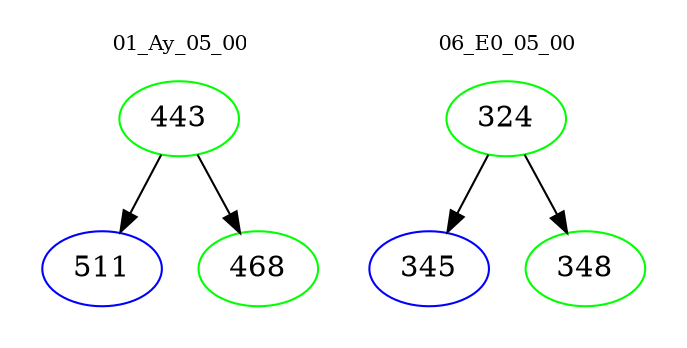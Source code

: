 digraph{
subgraph cluster_0 {
color = white
label = "01_Ay_05_00";
fontsize=10;
T0_443 [label="443", color="green"]
T0_443 -> T0_511 [color="black"]
T0_511 [label="511", color="blue"]
T0_443 -> T0_468 [color="black"]
T0_468 [label="468", color="green"]
}
subgraph cluster_1 {
color = white
label = "06_E0_05_00";
fontsize=10;
T1_324 [label="324", color="green"]
T1_324 -> T1_345 [color="black"]
T1_345 [label="345", color="blue"]
T1_324 -> T1_348 [color="black"]
T1_348 [label="348", color="green"]
}
}
